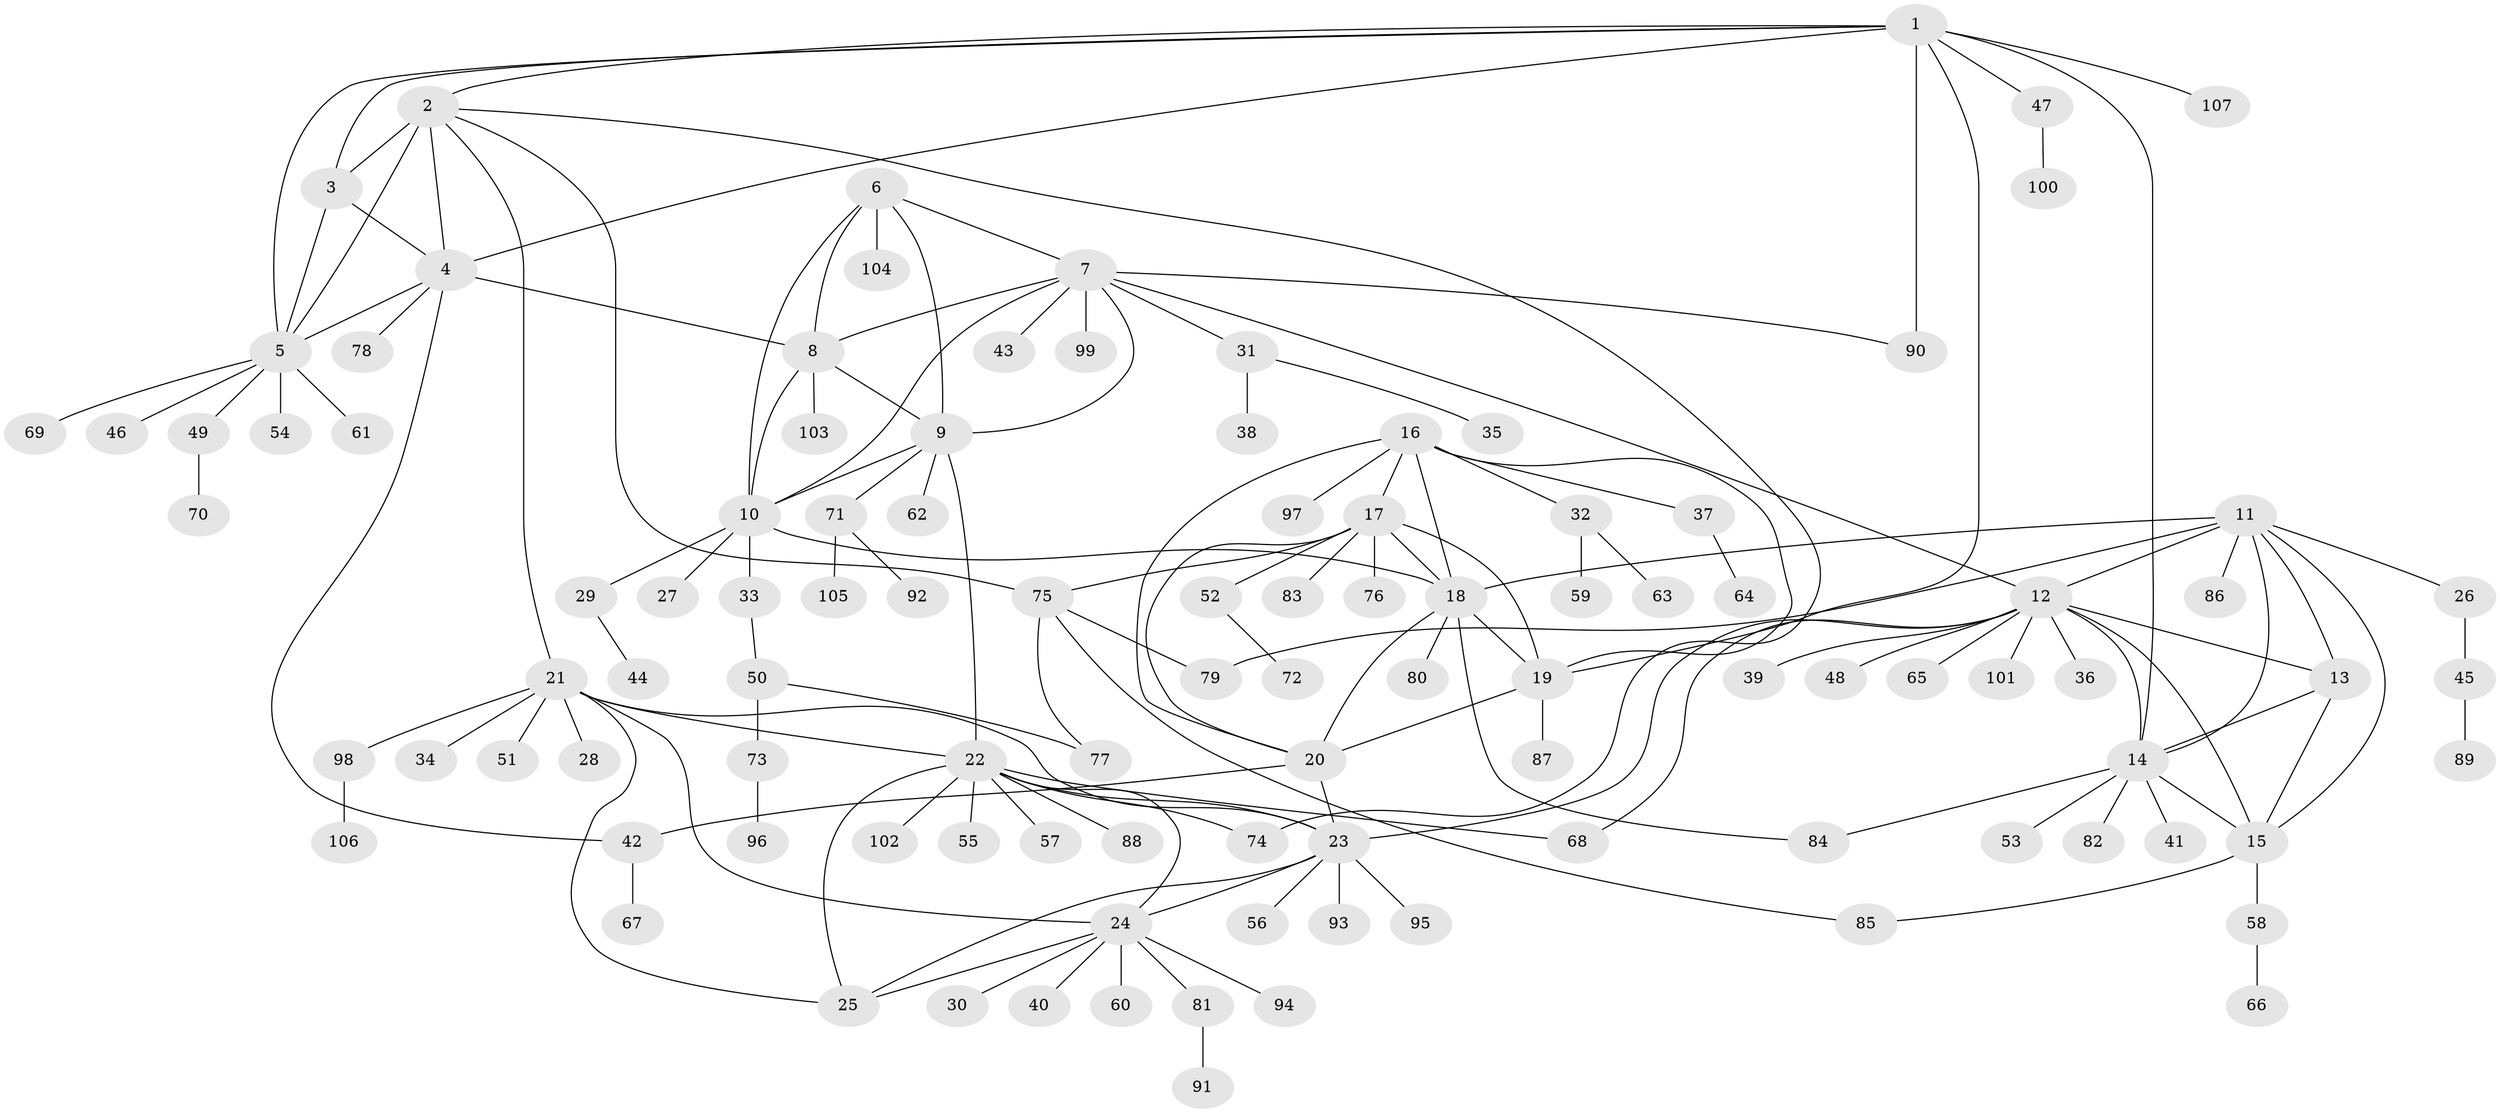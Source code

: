 // coarse degree distribution, {8: 0.012195121951219513, 9: 0.024390243902439025, 3: 0.06097560975609756, 7: 0.07317073170731707, 10: 0.024390243902439025, 5: 0.024390243902439025, 6: 0.024390243902439025, 4: 0.012195121951219513, 14: 0.012195121951219513, 2: 0.13414634146341464, 1: 0.5975609756097561}
// Generated by graph-tools (version 1.1) at 2025/52/02/27/25 19:52:19]
// undirected, 107 vertices, 151 edges
graph export_dot {
graph [start="1"]
  node [color=gray90,style=filled];
  1;
  2;
  3;
  4;
  5;
  6;
  7;
  8;
  9;
  10;
  11;
  12;
  13;
  14;
  15;
  16;
  17;
  18;
  19;
  20;
  21;
  22;
  23;
  24;
  25;
  26;
  27;
  28;
  29;
  30;
  31;
  32;
  33;
  34;
  35;
  36;
  37;
  38;
  39;
  40;
  41;
  42;
  43;
  44;
  45;
  46;
  47;
  48;
  49;
  50;
  51;
  52;
  53;
  54;
  55;
  56;
  57;
  58;
  59;
  60;
  61;
  62;
  63;
  64;
  65;
  66;
  67;
  68;
  69;
  70;
  71;
  72;
  73;
  74;
  75;
  76;
  77;
  78;
  79;
  80;
  81;
  82;
  83;
  84;
  85;
  86;
  87;
  88;
  89;
  90;
  91;
  92;
  93;
  94;
  95;
  96;
  97;
  98;
  99;
  100;
  101;
  102;
  103;
  104;
  105;
  106;
  107;
  1 -- 2;
  1 -- 3;
  1 -- 4;
  1 -- 5;
  1 -- 14;
  1 -- 19;
  1 -- 47;
  1 -- 90;
  1 -- 107;
  2 -- 3;
  2 -- 4;
  2 -- 5;
  2 -- 21;
  2 -- 74;
  2 -- 75;
  3 -- 4;
  3 -- 5;
  4 -- 5;
  4 -- 8;
  4 -- 42;
  4 -- 78;
  5 -- 46;
  5 -- 49;
  5 -- 54;
  5 -- 61;
  5 -- 69;
  6 -- 7;
  6 -- 8;
  6 -- 9;
  6 -- 10;
  6 -- 104;
  7 -- 8;
  7 -- 9;
  7 -- 10;
  7 -- 12;
  7 -- 31;
  7 -- 43;
  7 -- 90;
  7 -- 99;
  8 -- 9;
  8 -- 10;
  8 -- 103;
  9 -- 10;
  9 -- 22;
  9 -- 62;
  9 -- 71;
  10 -- 18;
  10 -- 27;
  10 -- 29;
  10 -- 33;
  11 -- 12;
  11 -- 13;
  11 -- 14;
  11 -- 15;
  11 -- 18;
  11 -- 26;
  11 -- 79;
  11 -- 86;
  12 -- 13;
  12 -- 14;
  12 -- 15;
  12 -- 23;
  12 -- 36;
  12 -- 39;
  12 -- 48;
  12 -- 65;
  12 -- 68;
  12 -- 101;
  13 -- 14;
  13 -- 15;
  14 -- 15;
  14 -- 41;
  14 -- 53;
  14 -- 82;
  14 -- 84;
  15 -- 58;
  15 -- 85;
  16 -- 17;
  16 -- 18;
  16 -- 19;
  16 -- 20;
  16 -- 32;
  16 -- 37;
  16 -- 97;
  17 -- 18;
  17 -- 19;
  17 -- 20;
  17 -- 52;
  17 -- 75;
  17 -- 76;
  17 -- 83;
  18 -- 19;
  18 -- 20;
  18 -- 80;
  18 -- 84;
  19 -- 20;
  19 -- 87;
  20 -- 23;
  20 -- 42;
  21 -- 22;
  21 -- 23;
  21 -- 24;
  21 -- 25;
  21 -- 28;
  21 -- 34;
  21 -- 51;
  21 -- 98;
  22 -- 23;
  22 -- 24;
  22 -- 25;
  22 -- 55;
  22 -- 57;
  22 -- 68;
  22 -- 74;
  22 -- 88;
  22 -- 102;
  23 -- 24;
  23 -- 25;
  23 -- 56;
  23 -- 93;
  23 -- 95;
  24 -- 25;
  24 -- 30;
  24 -- 40;
  24 -- 60;
  24 -- 81;
  24 -- 94;
  26 -- 45;
  29 -- 44;
  31 -- 35;
  31 -- 38;
  32 -- 59;
  32 -- 63;
  33 -- 50;
  37 -- 64;
  42 -- 67;
  45 -- 89;
  47 -- 100;
  49 -- 70;
  50 -- 73;
  50 -- 77;
  52 -- 72;
  58 -- 66;
  71 -- 92;
  71 -- 105;
  73 -- 96;
  75 -- 77;
  75 -- 79;
  75 -- 85;
  81 -- 91;
  98 -- 106;
}
